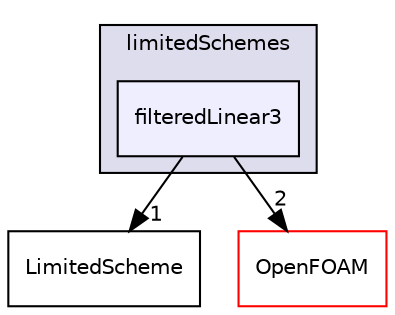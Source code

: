 digraph "src/finiteVolume/interpolation/surfaceInterpolation/limitedSchemes/filteredLinear3" {
  bgcolor=transparent;
  compound=true
  node [ fontsize="10", fontname="Helvetica"];
  edge [ labelfontsize="10", labelfontname="Helvetica"];
  subgraph clusterdir_3b094e1ce2b3f641da0071aec2c4e694 {
    graph [ bgcolor="#ddddee", pencolor="black", label="limitedSchemes" fontname="Helvetica", fontsize="10", URL="dir_3b094e1ce2b3f641da0071aec2c4e694.html"]
  dir_5bfaa8056f9d9b4613081b1aa371d8af [shape=box, label="filteredLinear3", style="filled", fillcolor="#eeeeff", pencolor="black", URL="dir_5bfaa8056f9d9b4613081b1aa371d8af.html"];
  }
  dir_f44c3a08494e33395456e53f21ca82c9 [shape=box label="LimitedScheme" URL="dir_f44c3a08494e33395456e53f21ca82c9.html"];
  dir_c5473ff19b20e6ec4dfe5c310b3778a8 [shape=box label="OpenFOAM" color="red" URL="dir_c5473ff19b20e6ec4dfe5c310b3778a8.html"];
  dir_5bfaa8056f9d9b4613081b1aa371d8af->dir_f44c3a08494e33395456e53f21ca82c9 [headlabel="1", labeldistance=1.5 headhref="dir_001185_001191.html"];
  dir_5bfaa8056f9d9b4613081b1aa371d8af->dir_c5473ff19b20e6ec4dfe5c310b3778a8 [headlabel="2", labeldistance=1.5 headhref="dir_001185_001950.html"];
}
